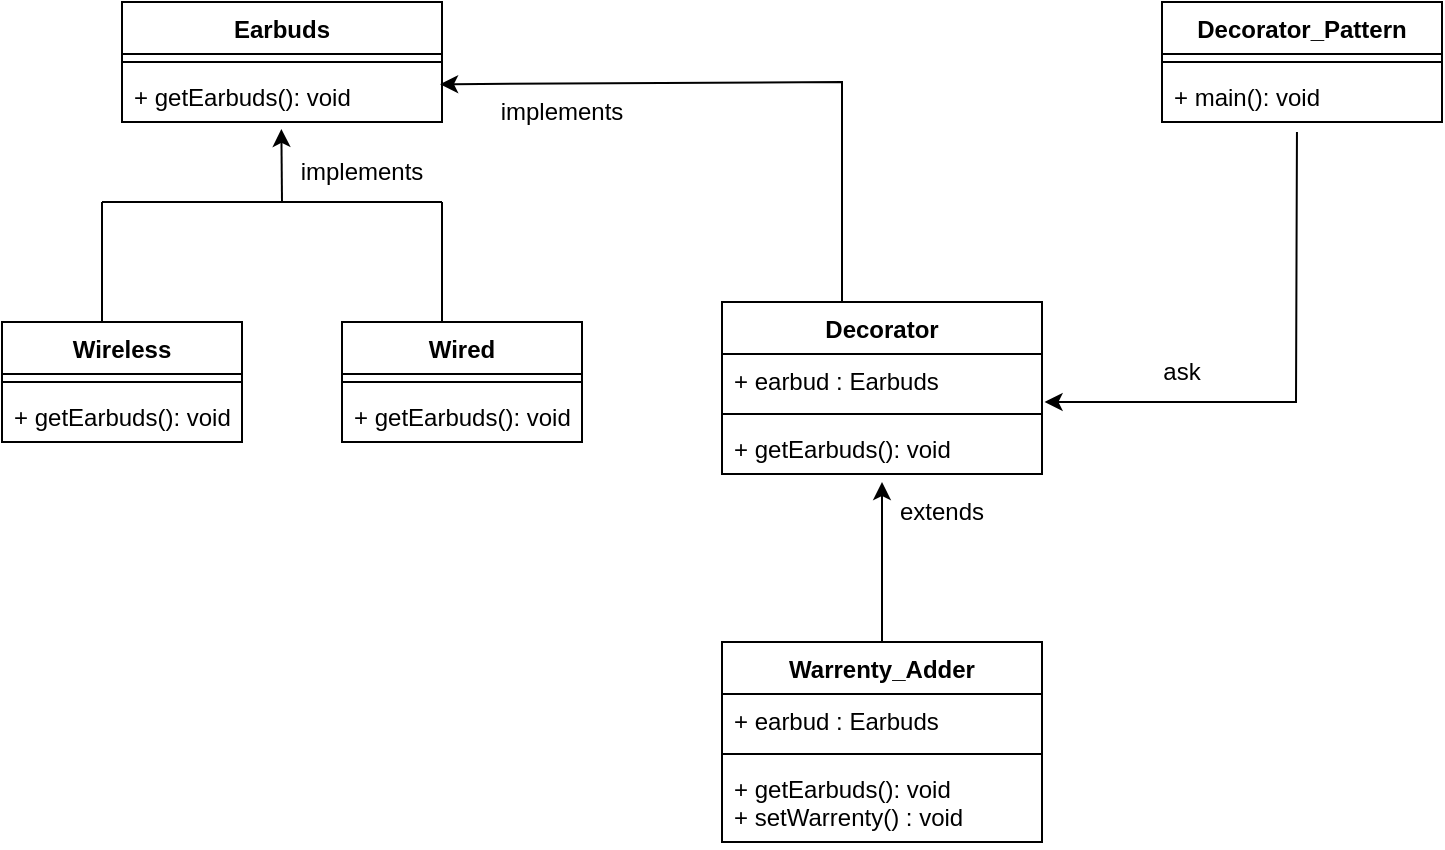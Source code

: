 <mxfile version="23.0.2" type="device">
  <diagram name="Page-1" id="Ks8Bx7WO6rxkgPkI_-1J">
    <mxGraphModel dx="1100" dy="665" grid="1" gridSize="10" guides="1" tooltips="1" connect="1" arrows="1" fold="1" page="1" pageScale="1" pageWidth="827" pageHeight="1169" math="0" shadow="0">
      <root>
        <mxCell id="0" />
        <mxCell id="1" parent="0" />
        <mxCell id="_Lid5aggbdxKEkCcUHLQ-1" value="Earbuds" style="swimlane;fontStyle=1;align=center;verticalAlign=top;childLayout=stackLayout;horizontal=1;startSize=26;horizontalStack=0;resizeParent=1;resizeParentMax=0;resizeLast=0;collapsible=1;marginBottom=0;whiteSpace=wrap;html=1;" vertex="1" parent="1">
          <mxGeometry x="240" y="80" width="160" height="60" as="geometry" />
        </mxCell>
        <mxCell id="_Lid5aggbdxKEkCcUHLQ-3" value="" style="line;strokeWidth=1;fillColor=none;align=left;verticalAlign=middle;spacingTop=-1;spacingLeft=3;spacingRight=3;rotatable=0;labelPosition=right;points=[];portConstraint=eastwest;strokeColor=inherit;" vertex="1" parent="_Lid5aggbdxKEkCcUHLQ-1">
          <mxGeometry y="26" width="160" height="8" as="geometry" />
        </mxCell>
        <mxCell id="_Lid5aggbdxKEkCcUHLQ-4" value="+ getEarbuds(): void" style="text;strokeColor=none;fillColor=none;align=left;verticalAlign=top;spacingLeft=4;spacingRight=4;overflow=hidden;rotatable=0;points=[[0,0.5],[1,0.5]];portConstraint=eastwest;whiteSpace=wrap;html=1;" vertex="1" parent="_Lid5aggbdxKEkCcUHLQ-1">
          <mxGeometry y="34" width="160" height="26" as="geometry" />
        </mxCell>
        <mxCell id="_Lid5aggbdxKEkCcUHLQ-5" value="Wired" style="swimlane;fontStyle=1;align=center;verticalAlign=top;childLayout=stackLayout;horizontal=1;startSize=26;horizontalStack=0;resizeParent=1;resizeParentMax=0;resizeLast=0;collapsible=1;marginBottom=0;whiteSpace=wrap;html=1;" vertex="1" parent="1">
          <mxGeometry x="350" y="240" width="120" height="60" as="geometry" />
        </mxCell>
        <mxCell id="_Lid5aggbdxKEkCcUHLQ-7" value="" style="line;strokeWidth=1;fillColor=none;align=left;verticalAlign=middle;spacingTop=-1;spacingLeft=3;spacingRight=3;rotatable=0;labelPosition=right;points=[];portConstraint=eastwest;strokeColor=inherit;" vertex="1" parent="_Lid5aggbdxKEkCcUHLQ-5">
          <mxGeometry y="26" width="120" height="8" as="geometry" />
        </mxCell>
        <mxCell id="_Lid5aggbdxKEkCcUHLQ-8" value="+ getEarbuds(): void" style="text;strokeColor=none;fillColor=none;align=left;verticalAlign=top;spacingLeft=4;spacingRight=4;overflow=hidden;rotatable=0;points=[[0,0.5],[1,0.5]];portConstraint=eastwest;whiteSpace=wrap;html=1;" vertex="1" parent="_Lid5aggbdxKEkCcUHLQ-5">
          <mxGeometry y="34" width="120" height="26" as="geometry" />
        </mxCell>
        <mxCell id="_Lid5aggbdxKEkCcUHLQ-9" value="Wireless" style="swimlane;fontStyle=1;align=center;verticalAlign=top;childLayout=stackLayout;horizontal=1;startSize=26;horizontalStack=0;resizeParent=1;resizeParentMax=0;resizeLast=0;collapsible=1;marginBottom=0;whiteSpace=wrap;html=1;" vertex="1" parent="1">
          <mxGeometry x="180" y="240" width="120" height="60" as="geometry" />
        </mxCell>
        <mxCell id="_Lid5aggbdxKEkCcUHLQ-11" value="" style="line;strokeWidth=1;fillColor=none;align=left;verticalAlign=middle;spacingTop=-1;spacingLeft=3;spacingRight=3;rotatable=0;labelPosition=right;points=[];portConstraint=eastwest;strokeColor=inherit;" vertex="1" parent="_Lid5aggbdxKEkCcUHLQ-9">
          <mxGeometry y="26" width="120" height="8" as="geometry" />
        </mxCell>
        <mxCell id="_Lid5aggbdxKEkCcUHLQ-12" value="+ getEarbuds(): void" style="text;strokeColor=none;fillColor=none;align=left;verticalAlign=top;spacingLeft=4;spacingRight=4;overflow=hidden;rotatable=0;points=[[0,0.5],[1,0.5]];portConstraint=eastwest;whiteSpace=wrap;html=1;" vertex="1" parent="_Lid5aggbdxKEkCcUHLQ-9">
          <mxGeometry y="34" width="120" height="26" as="geometry" />
        </mxCell>
        <mxCell id="_Lid5aggbdxKEkCcUHLQ-13" value="Decorator" style="swimlane;fontStyle=1;align=center;verticalAlign=top;childLayout=stackLayout;horizontal=1;startSize=26;horizontalStack=0;resizeParent=1;resizeParentMax=0;resizeLast=0;collapsible=1;marginBottom=0;whiteSpace=wrap;html=1;" vertex="1" parent="1">
          <mxGeometry x="540" y="230" width="160" height="86" as="geometry" />
        </mxCell>
        <mxCell id="_Lid5aggbdxKEkCcUHLQ-14" value="+ earbud : Earbuds" style="text;strokeColor=none;fillColor=none;align=left;verticalAlign=top;spacingLeft=4;spacingRight=4;overflow=hidden;rotatable=0;points=[[0,0.5],[1,0.5]];portConstraint=eastwest;whiteSpace=wrap;html=1;" vertex="1" parent="_Lid5aggbdxKEkCcUHLQ-13">
          <mxGeometry y="26" width="160" height="26" as="geometry" />
        </mxCell>
        <mxCell id="_Lid5aggbdxKEkCcUHLQ-15" value="" style="line;strokeWidth=1;fillColor=none;align=left;verticalAlign=middle;spacingTop=-1;spacingLeft=3;spacingRight=3;rotatable=0;labelPosition=right;points=[];portConstraint=eastwest;strokeColor=inherit;" vertex="1" parent="_Lid5aggbdxKEkCcUHLQ-13">
          <mxGeometry y="52" width="160" height="8" as="geometry" />
        </mxCell>
        <mxCell id="_Lid5aggbdxKEkCcUHLQ-16" value="+ getEarbuds(): void" style="text;strokeColor=none;fillColor=none;align=left;verticalAlign=top;spacingLeft=4;spacingRight=4;overflow=hidden;rotatable=0;points=[[0,0.5],[1,0.5]];portConstraint=eastwest;whiteSpace=wrap;html=1;" vertex="1" parent="_Lid5aggbdxKEkCcUHLQ-13">
          <mxGeometry y="60" width="160" height="26" as="geometry" />
        </mxCell>
        <mxCell id="_Lid5aggbdxKEkCcUHLQ-17" value="Decorator_Pattern" style="swimlane;fontStyle=1;align=center;verticalAlign=top;childLayout=stackLayout;horizontal=1;startSize=26;horizontalStack=0;resizeParent=1;resizeParentMax=0;resizeLast=0;collapsible=1;marginBottom=0;whiteSpace=wrap;html=1;" vertex="1" parent="1">
          <mxGeometry x="760" y="80" width="140" height="60" as="geometry" />
        </mxCell>
        <mxCell id="_Lid5aggbdxKEkCcUHLQ-19" value="" style="line;strokeWidth=1;fillColor=none;align=left;verticalAlign=middle;spacingTop=-1;spacingLeft=3;spacingRight=3;rotatable=0;labelPosition=right;points=[];portConstraint=eastwest;strokeColor=inherit;" vertex="1" parent="_Lid5aggbdxKEkCcUHLQ-17">
          <mxGeometry y="26" width="140" height="8" as="geometry" />
        </mxCell>
        <mxCell id="_Lid5aggbdxKEkCcUHLQ-20" value="+ main(): void" style="text;strokeColor=none;fillColor=none;align=left;verticalAlign=top;spacingLeft=4;spacingRight=4;overflow=hidden;rotatable=0;points=[[0,0.5],[1,0.5]];portConstraint=eastwest;whiteSpace=wrap;html=1;" vertex="1" parent="_Lid5aggbdxKEkCcUHLQ-17">
          <mxGeometry y="34" width="140" height="26" as="geometry" />
        </mxCell>
        <mxCell id="_Lid5aggbdxKEkCcUHLQ-21" value="Warrenty_Adder" style="swimlane;fontStyle=1;align=center;verticalAlign=top;childLayout=stackLayout;horizontal=1;startSize=26;horizontalStack=0;resizeParent=1;resizeParentMax=0;resizeLast=0;collapsible=1;marginBottom=0;whiteSpace=wrap;html=1;" vertex="1" parent="1">
          <mxGeometry x="540" y="400" width="160" height="100" as="geometry" />
        </mxCell>
        <mxCell id="_Lid5aggbdxKEkCcUHLQ-22" value="+ earbud : Earbuds" style="text;strokeColor=none;fillColor=none;align=left;verticalAlign=top;spacingLeft=4;spacingRight=4;overflow=hidden;rotatable=0;points=[[0,0.5],[1,0.5]];portConstraint=eastwest;whiteSpace=wrap;html=1;" vertex="1" parent="_Lid5aggbdxKEkCcUHLQ-21">
          <mxGeometry y="26" width="160" height="26" as="geometry" />
        </mxCell>
        <mxCell id="_Lid5aggbdxKEkCcUHLQ-23" value="" style="line;strokeWidth=1;fillColor=none;align=left;verticalAlign=middle;spacingTop=-1;spacingLeft=3;spacingRight=3;rotatable=0;labelPosition=right;points=[];portConstraint=eastwest;strokeColor=inherit;" vertex="1" parent="_Lid5aggbdxKEkCcUHLQ-21">
          <mxGeometry y="52" width="160" height="8" as="geometry" />
        </mxCell>
        <mxCell id="_Lid5aggbdxKEkCcUHLQ-24" value="+ getEarbuds(): void&lt;br&gt;+ setWarrenty() : void" style="text;strokeColor=none;fillColor=none;align=left;verticalAlign=top;spacingLeft=4;spacingRight=4;overflow=hidden;rotatable=0;points=[[0,0.5],[1,0.5]];portConstraint=eastwest;whiteSpace=wrap;html=1;" vertex="1" parent="_Lid5aggbdxKEkCcUHLQ-21">
          <mxGeometry y="60" width="160" height="40" as="geometry" />
        </mxCell>
        <mxCell id="_Lid5aggbdxKEkCcUHLQ-25" value="" style="endArrow=classic;html=1;rounded=0;entryX=0.498;entryY=1.133;entryDx=0;entryDy=0;entryPerimeter=0;" edge="1" parent="1" target="_Lid5aggbdxKEkCcUHLQ-4">
          <mxGeometry width="50" height="50" relative="1" as="geometry">
            <mxPoint x="320" y="180" as="sourcePoint" />
            <mxPoint x="560" y="270" as="targetPoint" />
          </mxGeometry>
        </mxCell>
        <mxCell id="_Lid5aggbdxKEkCcUHLQ-26" value="" style="endArrow=none;html=1;rounded=0;" edge="1" parent="1">
          <mxGeometry width="50" height="50" relative="1" as="geometry">
            <mxPoint x="230" y="180" as="sourcePoint" />
            <mxPoint x="400" y="180" as="targetPoint" />
          </mxGeometry>
        </mxCell>
        <mxCell id="_Lid5aggbdxKEkCcUHLQ-27" value="" style="endArrow=none;html=1;rounded=0;" edge="1" parent="1">
          <mxGeometry width="50" height="50" relative="1" as="geometry">
            <mxPoint x="400" y="240" as="sourcePoint" />
            <mxPoint x="400" y="180" as="targetPoint" />
          </mxGeometry>
        </mxCell>
        <mxCell id="_Lid5aggbdxKEkCcUHLQ-28" value="" style="endArrow=none;html=1;rounded=0;" edge="1" parent="1">
          <mxGeometry width="50" height="50" relative="1" as="geometry">
            <mxPoint x="230" y="240" as="sourcePoint" />
            <mxPoint x="230" y="180" as="targetPoint" />
          </mxGeometry>
        </mxCell>
        <mxCell id="_Lid5aggbdxKEkCcUHLQ-29" value="implements" style="text;html=1;strokeColor=none;fillColor=none;align=center;verticalAlign=middle;whiteSpace=wrap;rounded=0;" vertex="1" parent="1">
          <mxGeometry x="330" y="150" width="60" height="30" as="geometry" />
        </mxCell>
        <mxCell id="_Lid5aggbdxKEkCcUHLQ-30" value="" style="endArrow=classic;html=1;rounded=0;exitX=0.482;exitY=1.192;exitDx=0;exitDy=0;exitPerimeter=0;entryX=1.008;entryY=0.923;entryDx=0;entryDy=0;entryPerimeter=0;" edge="1" parent="1" source="_Lid5aggbdxKEkCcUHLQ-20" target="_Lid5aggbdxKEkCcUHLQ-14">
          <mxGeometry width="50" height="50" relative="1" as="geometry">
            <mxPoint x="810" y="300" as="sourcePoint" />
            <mxPoint x="720" y="280" as="targetPoint" />
            <Array as="points">
              <mxPoint x="827" y="280" />
            </Array>
          </mxGeometry>
        </mxCell>
        <mxCell id="_Lid5aggbdxKEkCcUHLQ-31" value="ask" style="text;html=1;strokeColor=none;fillColor=none;align=center;verticalAlign=middle;whiteSpace=wrap;rounded=0;" vertex="1" parent="1">
          <mxGeometry x="740" y="250" width="60" height="30" as="geometry" />
        </mxCell>
        <mxCell id="_Lid5aggbdxKEkCcUHLQ-32" value="" style="endArrow=classic;html=1;rounded=0;exitX=0.375;exitY=0;exitDx=0;exitDy=0;exitPerimeter=0;entryX=0.994;entryY=0.274;entryDx=0;entryDy=0;entryPerimeter=0;" edge="1" parent="1" source="_Lid5aggbdxKEkCcUHLQ-13" target="_Lid5aggbdxKEkCcUHLQ-4">
          <mxGeometry width="50" height="50" relative="1" as="geometry">
            <mxPoint x="490" y="230" as="sourcePoint" />
            <mxPoint x="430" y="120" as="targetPoint" />
            <Array as="points">
              <mxPoint x="600" y="120" />
            </Array>
          </mxGeometry>
        </mxCell>
        <mxCell id="_Lid5aggbdxKEkCcUHLQ-33" value="" style="endArrow=classic;html=1;rounded=0;exitX=0.5;exitY=0;exitDx=0;exitDy=0;" edge="1" parent="1" source="_Lid5aggbdxKEkCcUHLQ-21">
          <mxGeometry width="50" height="50" relative="1" as="geometry">
            <mxPoint x="570" y="340" as="sourcePoint" />
            <mxPoint x="620" y="320" as="targetPoint" />
          </mxGeometry>
        </mxCell>
        <mxCell id="_Lid5aggbdxKEkCcUHLQ-34" value="implements" style="text;html=1;strokeColor=none;fillColor=none;align=center;verticalAlign=middle;whiteSpace=wrap;rounded=0;" vertex="1" parent="1">
          <mxGeometry x="430" y="120" width="60" height="30" as="geometry" />
        </mxCell>
        <mxCell id="_Lid5aggbdxKEkCcUHLQ-35" value="extends" style="text;html=1;strokeColor=none;fillColor=none;align=center;verticalAlign=middle;whiteSpace=wrap;rounded=0;" vertex="1" parent="1">
          <mxGeometry x="620" y="320" width="60" height="30" as="geometry" />
        </mxCell>
      </root>
    </mxGraphModel>
  </diagram>
</mxfile>
